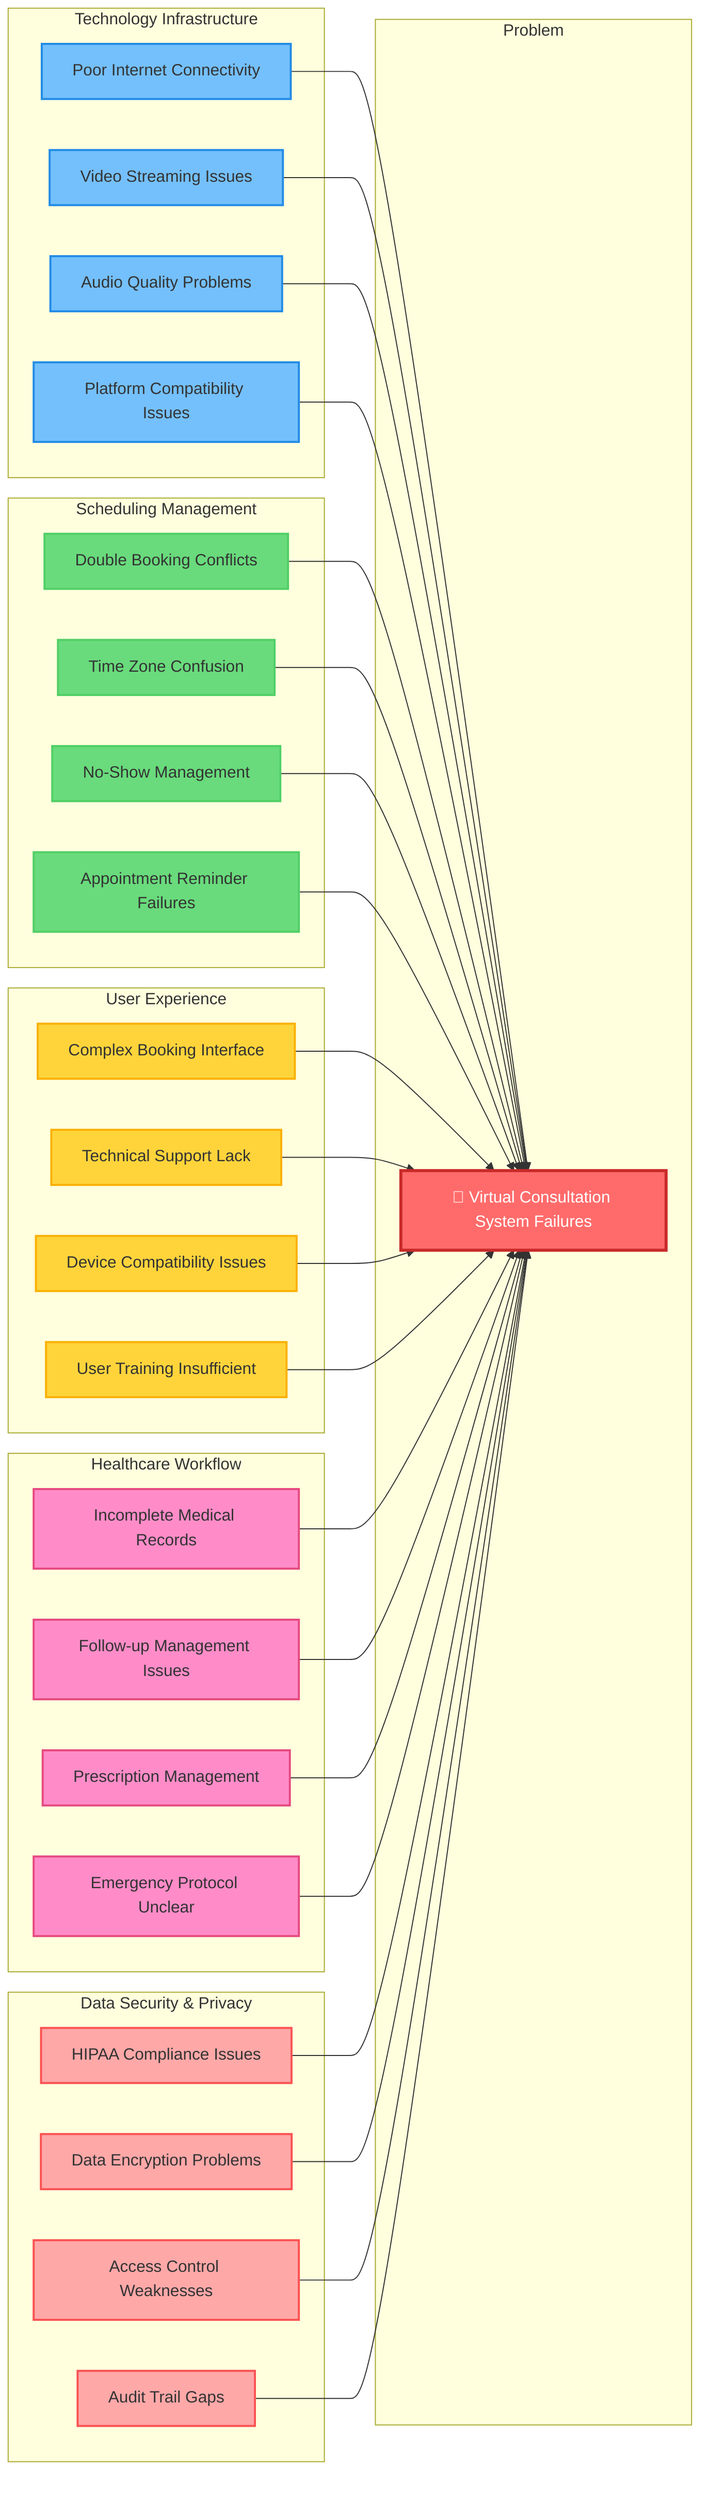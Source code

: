 graph LR
    subgraph Problem
        P[🚩 Virtual Consultation System Failures]
    end

    subgraph "Technology Infrastructure"
        T1a[Poor Internet Connectivity]
        T1b[Video Streaming Issues]
        T1c[Audio Quality Problems]
        T1d[Platform Compatibility Issues]
    end

    subgraph "Scheduling Management"
        S1a[Double Booking Conflicts]
        S1b[Time Zone Confusion]
        S1c[No-Show Management]
        S1d[Appointment Reminder Failures]
    end

    subgraph "User Experience"
        U1a[Complex Booking Interface]
        U1b[Technical Support Lack]
        U1c[Device Compatibility Issues]
        U1d[User Training Insufficient]
    end

    subgraph "Healthcare Workflow"
        H1a[Incomplete Medical Records]
        H1b[Follow-up Management Issues]
        H1c[Prescription Management]
        H1d[Emergency Protocol Unclear]
    end

    subgraph "Data Security & Privacy"
        D1a[HIPAA Compliance Issues]
        D1b[Data Encryption Problems]
        D1c[Access Control Weaknesses]
        D1d[Audit Trail Gaps]
    end

    T1a --> P
    T1b --> P
    T1c --> P
    T1d --> P
    S1a --> P
    S1b --> P
    S1c --> P
    S1d --> P
    U1a --> P
    U1b --> P
    U1c --> P
    U1d --> P
    H1a --> P
    H1b --> P
    H1c --> P
    H1d --> P
    D1a --> P
    D1b --> P
    D1c --> P
    D1d --> P

    classDef problem fill:#ff6b6b,stroke:#c92a2a,stroke-width:3px,color:#fff
    classDef tech fill:#74c0fc,stroke:#228be6,stroke-width:2px
    classDef schedule fill:#69db7c,stroke:#51cf66,stroke-width:2px
    classDef ux fill:#ffd43b,stroke:#fab005,stroke-width:2px
    classDef healthcare fill:#ff8cc8,stroke:#e64980,stroke-width:2px
    classDef security fill:#ffa8a8,stroke:#fa5252,stroke-width:2px

    class P problem
    class T1a,T1b,T1c,T1d tech
    class S1a,S1b,S1c,S1d schedule
    class U1a,U1b,U1c,U1d ux
    class H1a,H1b,H1c,H1d healthcare
    class D1a,D1b,D1c,D1d security